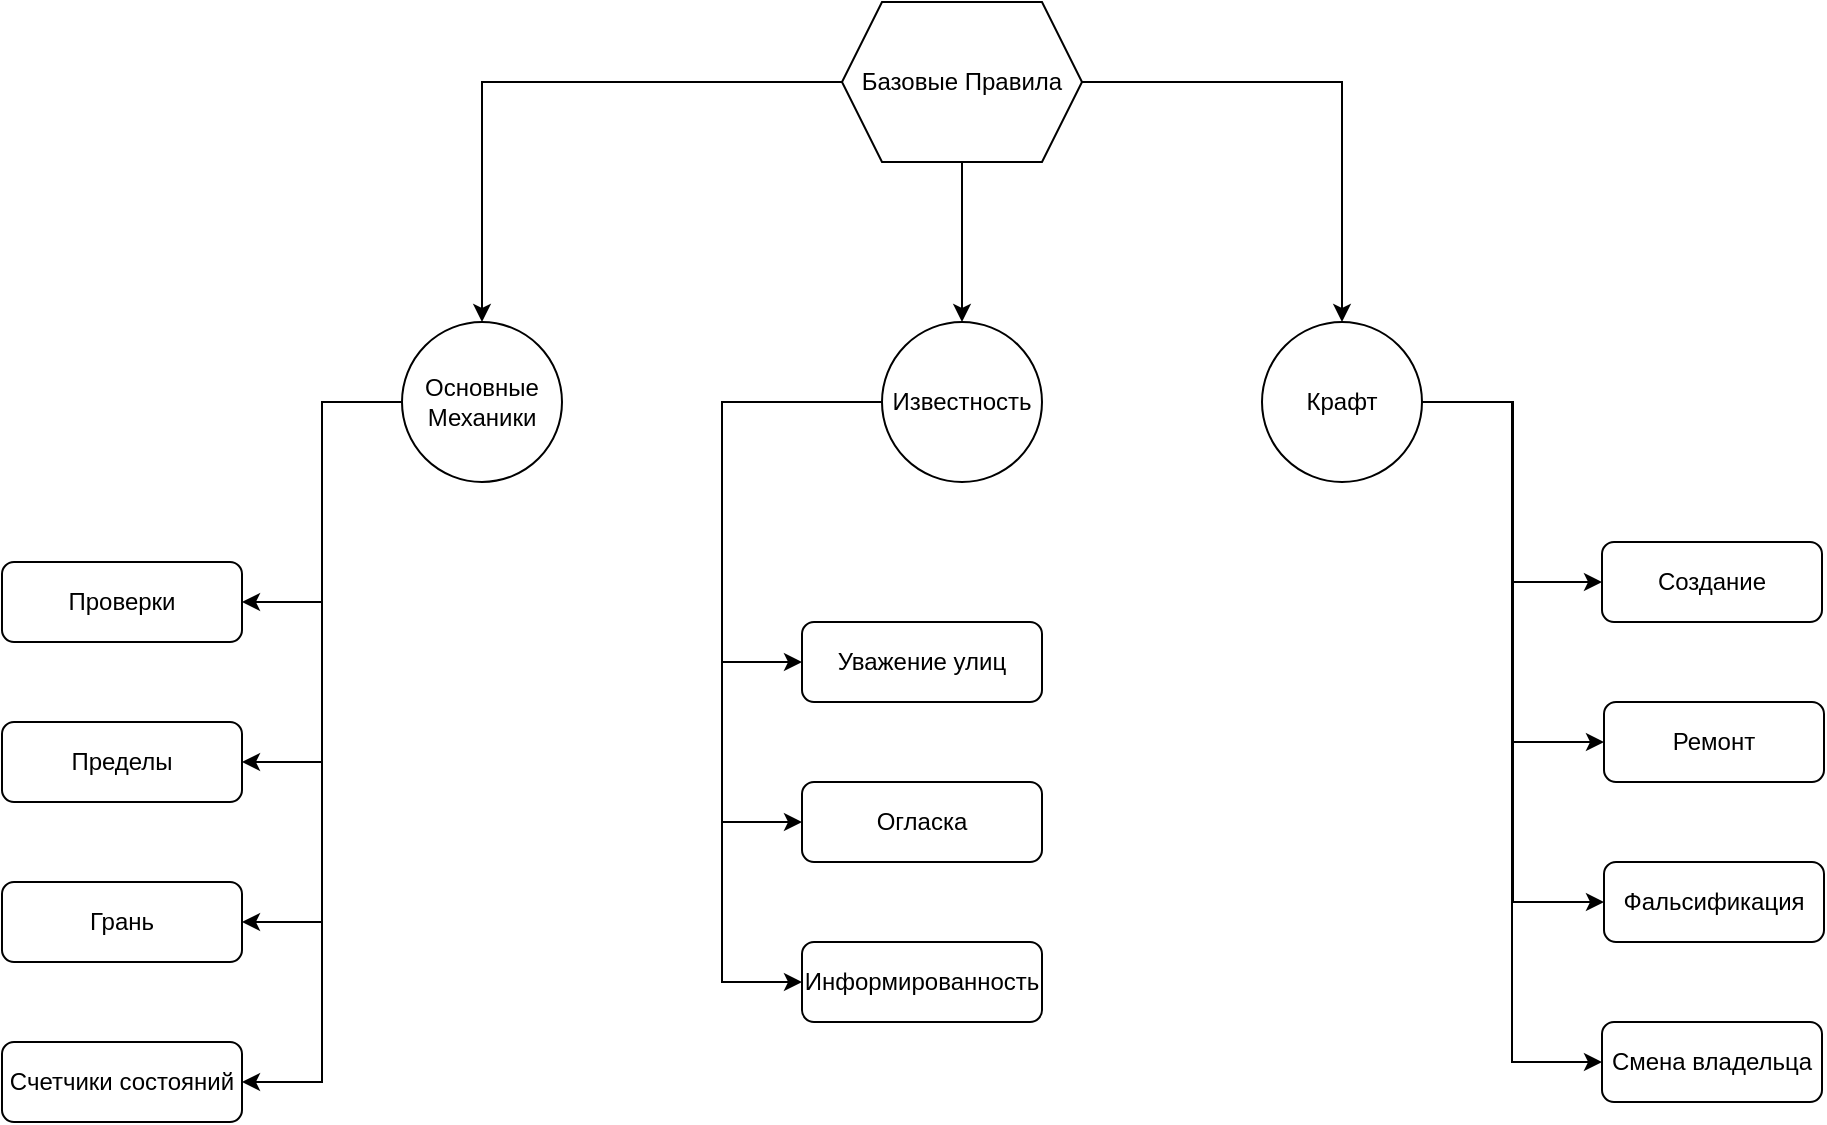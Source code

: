 <mxfile version="24.2.3" type="github">
  <diagram name="Страница — 1" id="zYJull6VpNai9G3tL-5W">
    <mxGraphModel dx="1509" dy="821" grid="1" gridSize="10" guides="1" tooltips="1" connect="1" arrows="1" fold="1" page="1" pageScale="1" pageWidth="827" pageHeight="1169" math="0" shadow="0">
      <root>
        <mxCell id="0" />
        <mxCell id="1" parent="0" />
        <mxCell id="2JbDRTfgbQ4UnraGV1tb-5" style="edgeStyle=orthogonalEdgeStyle;rounded=0;orthogonalLoop=1;jettySize=auto;html=1;entryX=0.5;entryY=0;entryDx=0;entryDy=0;" edge="1" parent="1" source="2JbDRTfgbQ4UnraGV1tb-1" target="2JbDRTfgbQ4UnraGV1tb-2">
          <mxGeometry relative="1" as="geometry" />
        </mxCell>
        <mxCell id="2JbDRTfgbQ4UnraGV1tb-6" style="edgeStyle=orthogonalEdgeStyle;rounded=0;orthogonalLoop=1;jettySize=auto;html=1;" edge="1" parent="1" source="2JbDRTfgbQ4UnraGV1tb-1" target="2JbDRTfgbQ4UnraGV1tb-3">
          <mxGeometry relative="1" as="geometry" />
        </mxCell>
        <mxCell id="2JbDRTfgbQ4UnraGV1tb-7" style="edgeStyle=orthogonalEdgeStyle;rounded=0;orthogonalLoop=1;jettySize=auto;html=1;entryX=0.5;entryY=0;entryDx=0;entryDy=0;" edge="1" parent="1" source="2JbDRTfgbQ4UnraGV1tb-1" target="2JbDRTfgbQ4UnraGV1tb-4">
          <mxGeometry relative="1" as="geometry" />
        </mxCell>
        <mxCell id="2JbDRTfgbQ4UnraGV1tb-1" value="Базовые Правила" style="shape=hexagon;perimeter=hexagonPerimeter2;whiteSpace=wrap;html=1;fixedSize=1;" vertex="1" parent="1">
          <mxGeometry x="840" y="50" width="120" height="80" as="geometry" />
        </mxCell>
        <mxCell id="2JbDRTfgbQ4UnraGV1tb-13" style="edgeStyle=orthogonalEdgeStyle;rounded=0;orthogonalLoop=1;jettySize=auto;html=1;entryX=1;entryY=0.5;entryDx=0;entryDy=0;" edge="1" parent="1" source="2JbDRTfgbQ4UnraGV1tb-2" target="2JbDRTfgbQ4UnraGV1tb-8">
          <mxGeometry relative="1" as="geometry" />
        </mxCell>
        <mxCell id="2JbDRTfgbQ4UnraGV1tb-14" style="edgeStyle=orthogonalEdgeStyle;rounded=0;orthogonalLoop=1;jettySize=auto;html=1;entryX=1;entryY=0.5;entryDx=0;entryDy=0;" edge="1" parent="1" source="2JbDRTfgbQ4UnraGV1tb-2" target="2JbDRTfgbQ4UnraGV1tb-9">
          <mxGeometry relative="1" as="geometry" />
        </mxCell>
        <mxCell id="2JbDRTfgbQ4UnraGV1tb-15" style="edgeStyle=orthogonalEdgeStyle;rounded=0;orthogonalLoop=1;jettySize=auto;html=1;entryX=1;entryY=0.5;entryDx=0;entryDy=0;" edge="1" parent="1" source="2JbDRTfgbQ4UnraGV1tb-2" target="2JbDRTfgbQ4UnraGV1tb-10">
          <mxGeometry relative="1" as="geometry" />
        </mxCell>
        <mxCell id="2JbDRTfgbQ4UnraGV1tb-2" value="Основные Механики" style="ellipse;whiteSpace=wrap;html=1;aspect=fixed;" vertex="1" parent="1">
          <mxGeometry x="620" y="210" width="80" height="80" as="geometry" />
        </mxCell>
        <mxCell id="2JbDRTfgbQ4UnraGV1tb-40" style="edgeStyle=orthogonalEdgeStyle;rounded=0;orthogonalLoop=1;jettySize=auto;html=1;entryX=0;entryY=0.5;entryDx=0;entryDy=0;" edge="1" parent="1" source="2JbDRTfgbQ4UnraGV1tb-3" target="2JbDRTfgbQ4UnraGV1tb-36">
          <mxGeometry relative="1" as="geometry">
            <Array as="points">
              <mxPoint x="780" y="250" />
              <mxPoint x="780" y="380" />
            </Array>
          </mxGeometry>
        </mxCell>
        <mxCell id="2JbDRTfgbQ4UnraGV1tb-41" style="edgeStyle=orthogonalEdgeStyle;rounded=0;orthogonalLoop=1;jettySize=auto;html=1;entryX=0;entryY=0.5;entryDx=0;entryDy=0;" edge="1" parent="1" source="2JbDRTfgbQ4UnraGV1tb-3" target="2JbDRTfgbQ4UnraGV1tb-38">
          <mxGeometry relative="1" as="geometry">
            <Array as="points">
              <mxPoint x="780" y="250" />
              <mxPoint x="780" y="460" />
            </Array>
          </mxGeometry>
        </mxCell>
        <mxCell id="2JbDRTfgbQ4UnraGV1tb-42" style="edgeStyle=orthogonalEdgeStyle;rounded=0;orthogonalLoop=1;jettySize=auto;html=1;entryX=0;entryY=0.5;entryDx=0;entryDy=0;" edge="1" parent="1" source="2JbDRTfgbQ4UnraGV1tb-3" target="2JbDRTfgbQ4UnraGV1tb-39">
          <mxGeometry relative="1" as="geometry">
            <Array as="points">
              <mxPoint x="780" y="250" />
              <mxPoint x="780" y="540" />
            </Array>
          </mxGeometry>
        </mxCell>
        <mxCell id="2JbDRTfgbQ4UnraGV1tb-3" value="Известность" style="ellipse;whiteSpace=wrap;html=1;aspect=fixed;" vertex="1" parent="1">
          <mxGeometry x="860" y="210" width="80" height="80" as="geometry" />
        </mxCell>
        <mxCell id="2JbDRTfgbQ4UnraGV1tb-31" style="edgeStyle=orthogonalEdgeStyle;rounded=0;orthogonalLoop=1;jettySize=auto;html=1;entryX=0;entryY=0.5;entryDx=0;entryDy=0;" edge="1" parent="1" source="2JbDRTfgbQ4UnraGV1tb-4" target="2JbDRTfgbQ4UnraGV1tb-27">
          <mxGeometry relative="1" as="geometry" />
        </mxCell>
        <mxCell id="2JbDRTfgbQ4UnraGV1tb-32" style="edgeStyle=orthogonalEdgeStyle;rounded=0;orthogonalLoop=1;jettySize=auto;html=1;entryX=0;entryY=0.5;entryDx=0;entryDy=0;" edge="1" parent="1" source="2JbDRTfgbQ4UnraGV1tb-4" target="2JbDRTfgbQ4UnraGV1tb-28">
          <mxGeometry relative="1" as="geometry" />
        </mxCell>
        <mxCell id="2JbDRTfgbQ4UnraGV1tb-33" style="edgeStyle=orthogonalEdgeStyle;rounded=0;orthogonalLoop=1;jettySize=auto;html=1;entryX=0;entryY=0.5;entryDx=0;entryDy=0;" edge="1" parent="1" source="2JbDRTfgbQ4UnraGV1tb-4" target="2JbDRTfgbQ4UnraGV1tb-29">
          <mxGeometry relative="1" as="geometry" />
        </mxCell>
        <mxCell id="2JbDRTfgbQ4UnraGV1tb-34" style="edgeStyle=orthogonalEdgeStyle;rounded=0;orthogonalLoop=1;jettySize=auto;html=1;entryX=0;entryY=0.5;entryDx=0;entryDy=0;" edge="1" parent="1" source="2JbDRTfgbQ4UnraGV1tb-4" target="2JbDRTfgbQ4UnraGV1tb-30">
          <mxGeometry relative="1" as="geometry" />
        </mxCell>
        <mxCell id="2JbDRTfgbQ4UnraGV1tb-4" value="Крафт" style="ellipse;whiteSpace=wrap;html=1;aspect=fixed;" vertex="1" parent="1">
          <mxGeometry x="1050" y="210" width="80" height="80" as="geometry" />
        </mxCell>
        <mxCell id="2JbDRTfgbQ4UnraGV1tb-18" value="" style="group" vertex="1" connectable="0" parent="1">
          <mxGeometry x="420" y="330" width="120" height="280" as="geometry" />
        </mxCell>
        <mxCell id="2JbDRTfgbQ4UnraGV1tb-16" style="edgeStyle=orthogonalEdgeStyle;rounded=0;orthogonalLoop=1;jettySize=auto;html=1;entryX=1;entryY=0.5;entryDx=0;entryDy=0;" edge="1" parent="2JbDRTfgbQ4UnraGV1tb-18" source="2JbDRTfgbQ4UnraGV1tb-2" target="2JbDRTfgbQ4UnraGV1tb-12">
          <mxGeometry relative="1" as="geometry" />
        </mxCell>
        <mxCell id="2JbDRTfgbQ4UnraGV1tb-17" value="" style="group" vertex="1" connectable="0" parent="2JbDRTfgbQ4UnraGV1tb-18">
          <mxGeometry width="120" height="280" as="geometry" />
        </mxCell>
        <mxCell id="2JbDRTfgbQ4UnraGV1tb-8" value="Проверки" style="rounded=1;whiteSpace=wrap;html=1;" vertex="1" parent="2JbDRTfgbQ4UnraGV1tb-17">
          <mxGeometry width="120" height="40" as="geometry" />
        </mxCell>
        <mxCell id="2JbDRTfgbQ4UnraGV1tb-9" value="Пределы" style="rounded=1;whiteSpace=wrap;html=1;" vertex="1" parent="2JbDRTfgbQ4UnraGV1tb-17">
          <mxGeometry y="80" width="120" height="40" as="geometry" />
        </mxCell>
        <mxCell id="2JbDRTfgbQ4UnraGV1tb-10" value="Грань" style="rounded=1;whiteSpace=wrap;html=1;" vertex="1" parent="2JbDRTfgbQ4UnraGV1tb-17">
          <mxGeometry y="160" width="120" height="40" as="geometry" />
        </mxCell>
        <mxCell id="2JbDRTfgbQ4UnraGV1tb-12" value="Счетчики состояний" style="rounded=1;whiteSpace=wrap;html=1;" vertex="1" parent="2JbDRTfgbQ4UnraGV1tb-17">
          <mxGeometry y="240" width="120" height="40" as="geometry" />
        </mxCell>
        <mxCell id="2JbDRTfgbQ4UnraGV1tb-27" value="Создание" style="rounded=1;whiteSpace=wrap;html=1;" vertex="1" parent="1">
          <mxGeometry x="1220" y="320" width="110" height="40" as="geometry" />
        </mxCell>
        <mxCell id="2JbDRTfgbQ4UnraGV1tb-28" value="Ремонт" style="rounded=1;whiteSpace=wrap;html=1;" vertex="1" parent="1">
          <mxGeometry x="1221" y="400" width="110" height="40" as="geometry" />
        </mxCell>
        <mxCell id="2JbDRTfgbQ4UnraGV1tb-29" value="Фальсификация" style="rounded=1;whiteSpace=wrap;html=1;" vertex="1" parent="1">
          <mxGeometry x="1221" y="480" width="110" height="40" as="geometry" />
        </mxCell>
        <mxCell id="2JbDRTfgbQ4UnraGV1tb-30" value="Смена владельца" style="rounded=1;whiteSpace=wrap;html=1;" vertex="1" parent="1">
          <mxGeometry x="1220" y="560" width="110" height="40" as="geometry" />
        </mxCell>
        <mxCell id="2JbDRTfgbQ4UnraGV1tb-36" value="Уважение улиц" style="rounded=1;whiteSpace=wrap;html=1;" vertex="1" parent="1">
          <mxGeometry x="820" y="360" width="120" height="40" as="geometry" />
        </mxCell>
        <mxCell id="2JbDRTfgbQ4UnraGV1tb-38" value="Огласка" style="rounded=1;whiteSpace=wrap;html=1;" vertex="1" parent="1">
          <mxGeometry x="820" y="440" width="120" height="40" as="geometry" />
        </mxCell>
        <mxCell id="2JbDRTfgbQ4UnraGV1tb-39" value="Информированность" style="rounded=1;whiteSpace=wrap;html=1;" vertex="1" parent="1">
          <mxGeometry x="820" y="520" width="120" height="40" as="geometry" />
        </mxCell>
      </root>
    </mxGraphModel>
  </diagram>
</mxfile>
